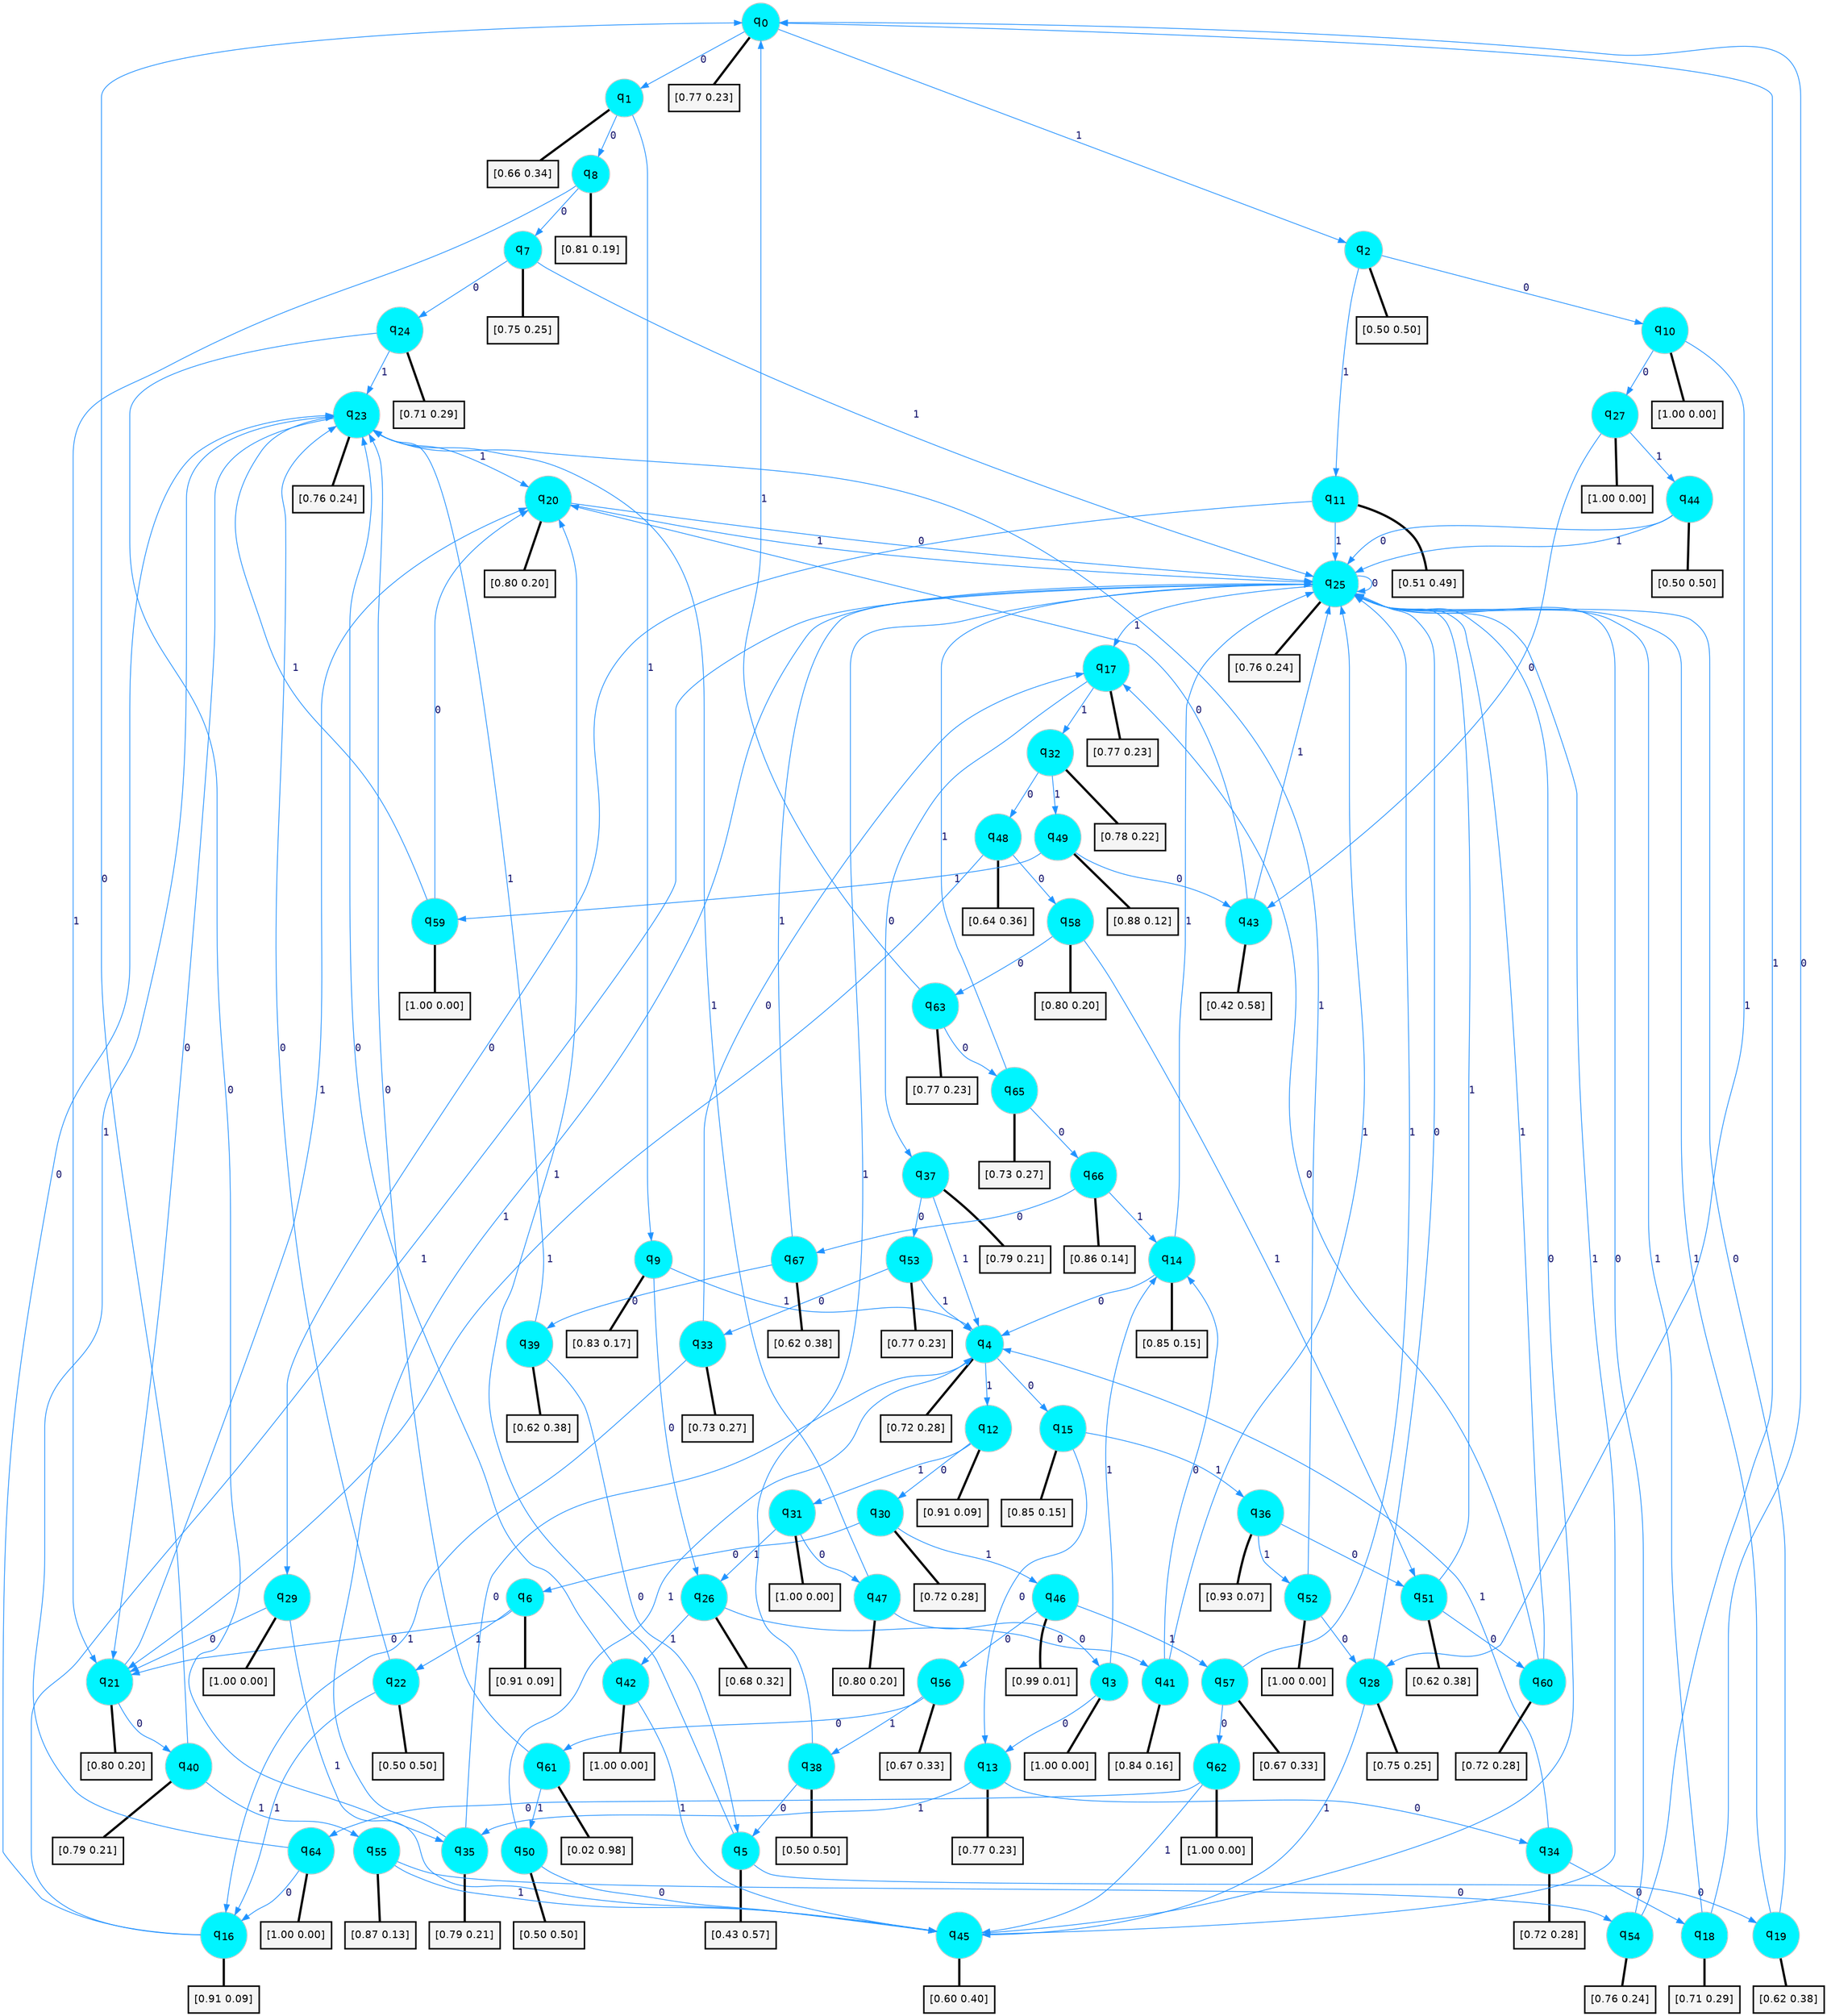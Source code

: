 digraph G {
graph [
bgcolor=transparent, dpi=300, rankdir=TD, size="40,25"];
node [
color=gray, fillcolor=turquoise1, fontcolor=black, fontname=Helvetica, fontsize=16, fontweight=bold, shape=circle, style=filled];
edge [
arrowsize=1, color=dodgerblue1, fontcolor=midnightblue, fontname=courier, fontweight=bold, penwidth=1, style=solid, weight=20];
0[label=<q<SUB>0</SUB>>];
1[label=<q<SUB>1</SUB>>];
2[label=<q<SUB>2</SUB>>];
3[label=<q<SUB>3</SUB>>];
4[label=<q<SUB>4</SUB>>];
5[label=<q<SUB>5</SUB>>];
6[label=<q<SUB>6</SUB>>];
7[label=<q<SUB>7</SUB>>];
8[label=<q<SUB>8</SUB>>];
9[label=<q<SUB>9</SUB>>];
10[label=<q<SUB>10</SUB>>];
11[label=<q<SUB>11</SUB>>];
12[label=<q<SUB>12</SUB>>];
13[label=<q<SUB>13</SUB>>];
14[label=<q<SUB>14</SUB>>];
15[label=<q<SUB>15</SUB>>];
16[label=<q<SUB>16</SUB>>];
17[label=<q<SUB>17</SUB>>];
18[label=<q<SUB>18</SUB>>];
19[label=<q<SUB>19</SUB>>];
20[label=<q<SUB>20</SUB>>];
21[label=<q<SUB>21</SUB>>];
22[label=<q<SUB>22</SUB>>];
23[label=<q<SUB>23</SUB>>];
24[label=<q<SUB>24</SUB>>];
25[label=<q<SUB>25</SUB>>];
26[label=<q<SUB>26</SUB>>];
27[label=<q<SUB>27</SUB>>];
28[label=<q<SUB>28</SUB>>];
29[label=<q<SUB>29</SUB>>];
30[label=<q<SUB>30</SUB>>];
31[label=<q<SUB>31</SUB>>];
32[label=<q<SUB>32</SUB>>];
33[label=<q<SUB>33</SUB>>];
34[label=<q<SUB>34</SUB>>];
35[label=<q<SUB>35</SUB>>];
36[label=<q<SUB>36</SUB>>];
37[label=<q<SUB>37</SUB>>];
38[label=<q<SUB>38</SUB>>];
39[label=<q<SUB>39</SUB>>];
40[label=<q<SUB>40</SUB>>];
41[label=<q<SUB>41</SUB>>];
42[label=<q<SUB>42</SUB>>];
43[label=<q<SUB>43</SUB>>];
44[label=<q<SUB>44</SUB>>];
45[label=<q<SUB>45</SUB>>];
46[label=<q<SUB>46</SUB>>];
47[label=<q<SUB>47</SUB>>];
48[label=<q<SUB>48</SUB>>];
49[label=<q<SUB>49</SUB>>];
50[label=<q<SUB>50</SUB>>];
51[label=<q<SUB>51</SUB>>];
52[label=<q<SUB>52</SUB>>];
53[label=<q<SUB>53</SUB>>];
54[label=<q<SUB>54</SUB>>];
55[label=<q<SUB>55</SUB>>];
56[label=<q<SUB>56</SUB>>];
57[label=<q<SUB>57</SUB>>];
58[label=<q<SUB>58</SUB>>];
59[label=<q<SUB>59</SUB>>];
60[label=<q<SUB>60</SUB>>];
61[label=<q<SUB>61</SUB>>];
62[label=<q<SUB>62</SUB>>];
63[label=<q<SUB>63</SUB>>];
64[label=<q<SUB>64</SUB>>];
65[label=<q<SUB>65</SUB>>];
66[label=<q<SUB>66</SUB>>];
67[label=<q<SUB>67</SUB>>];
68[label="[0.77 0.23]", shape=box,fontcolor=black, fontname=Helvetica, fontsize=14, penwidth=2, fillcolor=whitesmoke,color=black];
69[label="[0.66 0.34]", shape=box,fontcolor=black, fontname=Helvetica, fontsize=14, penwidth=2, fillcolor=whitesmoke,color=black];
70[label="[0.50 0.50]", shape=box,fontcolor=black, fontname=Helvetica, fontsize=14, penwidth=2, fillcolor=whitesmoke,color=black];
71[label="[1.00 0.00]", shape=box,fontcolor=black, fontname=Helvetica, fontsize=14, penwidth=2, fillcolor=whitesmoke,color=black];
72[label="[0.72 0.28]", shape=box,fontcolor=black, fontname=Helvetica, fontsize=14, penwidth=2, fillcolor=whitesmoke,color=black];
73[label="[0.43 0.57]", shape=box,fontcolor=black, fontname=Helvetica, fontsize=14, penwidth=2, fillcolor=whitesmoke,color=black];
74[label="[0.91 0.09]", shape=box,fontcolor=black, fontname=Helvetica, fontsize=14, penwidth=2, fillcolor=whitesmoke,color=black];
75[label="[0.75 0.25]", shape=box,fontcolor=black, fontname=Helvetica, fontsize=14, penwidth=2, fillcolor=whitesmoke,color=black];
76[label="[0.81 0.19]", shape=box,fontcolor=black, fontname=Helvetica, fontsize=14, penwidth=2, fillcolor=whitesmoke,color=black];
77[label="[0.83 0.17]", shape=box,fontcolor=black, fontname=Helvetica, fontsize=14, penwidth=2, fillcolor=whitesmoke,color=black];
78[label="[1.00 0.00]", shape=box,fontcolor=black, fontname=Helvetica, fontsize=14, penwidth=2, fillcolor=whitesmoke,color=black];
79[label="[0.51 0.49]", shape=box,fontcolor=black, fontname=Helvetica, fontsize=14, penwidth=2, fillcolor=whitesmoke,color=black];
80[label="[0.91 0.09]", shape=box,fontcolor=black, fontname=Helvetica, fontsize=14, penwidth=2, fillcolor=whitesmoke,color=black];
81[label="[0.77 0.23]", shape=box,fontcolor=black, fontname=Helvetica, fontsize=14, penwidth=2, fillcolor=whitesmoke,color=black];
82[label="[0.85 0.15]", shape=box,fontcolor=black, fontname=Helvetica, fontsize=14, penwidth=2, fillcolor=whitesmoke,color=black];
83[label="[0.85 0.15]", shape=box,fontcolor=black, fontname=Helvetica, fontsize=14, penwidth=2, fillcolor=whitesmoke,color=black];
84[label="[0.91 0.09]", shape=box,fontcolor=black, fontname=Helvetica, fontsize=14, penwidth=2, fillcolor=whitesmoke,color=black];
85[label="[0.77 0.23]", shape=box,fontcolor=black, fontname=Helvetica, fontsize=14, penwidth=2, fillcolor=whitesmoke,color=black];
86[label="[0.71 0.29]", shape=box,fontcolor=black, fontname=Helvetica, fontsize=14, penwidth=2, fillcolor=whitesmoke,color=black];
87[label="[0.62 0.38]", shape=box,fontcolor=black, fontname=Helvetica, fontsize=14, penwidth=2, fillcolor=whitesmoke,color=black];
88[label="[0.80 0.20]", shape=box,fontcolor=black, fontname=Helvetica, fontsize=14, penwidth=2, fillcolor=whitesmoke,color=black];
89[label="[0.80 0.20]", shape=box,fontcolor=black, fontname=Helvetica, fontsize=14, penwidth=2, fillcolor=whitesmoke,color=black];
90[label="[0.50 0.50]", shape=box,fontcolor=black, fontname=Helvetica, fontsize=14, penwidth=2, fillcolor=whitesmoke,color=black];
91[label="[0.76 0.24]", shape=box,fontcolor=black, fontname=Helvetica, fontsize=14, penwidth=2, fillcolor=whitesmoke,color=black];
92[label="[0.71 0.29]", shape=box,fontcolor=black, fontname=Helvetica, fontsize=14, penwidth=2, fillcolor=whitesmoke,color=black];
93[label="[0.76 0.24]", shape=box,fontcolor=black, fontname=Helvetica, fontsize=14, penwidth=2, fillcolor=whitesmoke,color=black];
94[label="[0.68 0.32]", shape=box,fontcolor=black, fontname=Helvetica, fontsize=14, penwidth=2, fillcolor=whitesmoke,color=black];
95[label="[1.00 0.00]", shape=box,fontcolor=black, fontname=Helvetica, fontsize=14, penwidth=2, fillcolor=whitesmoke,color=black];
96[label="[0.75 0.25]", shape=box,fontcolor=black, fontname=Helvetica, fontsize=14, penwidth=2, fillcolor=whitesmoke,color=black];
97[label="[1.00 0.00]", shape=box,fontcolor=black, fontname=Helvetica, fontsize=14, penwidth=2, fillcolor=whitesmoke,color=black];
98[label="[0.72 0.28]", shape=box,fontcolor=black, fontname=Helvetica, fontsize=14, penwidth=2, fillcolor=whitesmoke,color=black];
99[label="[1.00 0.00]", shape=box,fontcolor=black, fontname=Helvetica, fontsize=14, penwidth=2, fillcolor=whitesmoke,color=black];
100[label="[0.78 0.22]", shape=box,fontcolor=black, fontname=Helvetica, fontsize=14, penwidth=2, fillcolor=whitesmoke,color=black];
101[label="[0.73 0.27]", shape=box,fontcolor=black, fontname=Helvetica, fontsize=14, penwidth=2, fillcolor=whitesmoke,color=black];
102[label="[0.72 0.28]", shape=box,fontcolor=black, fontname=Helvetica, fontsize=14, penwidth=2, fillcolor=whitesmoke,color=black];
103[label="[0.79 0.21]", shape=box,fontcolor=black, fontname=Helvetica, fontsize=14, penwidth=2, fillcolor=whitesmoke,color=black];
104[label="[0.93 0.07]", shape=box,fontcolor=black, fontname=Helvetica, fontsize=14, penwidth=2, fillcolor=whitesmoke,color=black];
105[label="[0.79 0.21]", shape=box,fontcolor=black, fontname=Helvetica, fontsize=14, penwidth=2, fillcolor=whitesmoke,color=black];
106[label="[0.50 0.50]", shape=box,fontcolor=black, fontname=Helvetica, fontsize=14, penwidth=2, fillcolor=whitesmoke,color=black];
107[label="[0.62 0.38]", shape=box,fontcolor=black, fontname=Helvetica, fontsize=14, penwidth=2, fillcolor=whitesmoke,color=black];
108[label="[0.79 0.21]", shape=box,fontcolor=black, fontname=Helvetica, fontsize=14, penwidth=2, fillcolor=whitesmoke,color=black];
109[label="[0.84 0.16]", shape=box,fontcolor=black, fontname=Helvetica, fontsize=14, penwidth=2, fillcolor=whitesmoke,color=black];
110[label="[1.00 0.00]", shape=box,fontcolor=black, fontname=Helvetica, fontsize=14, penwidth=2, fillcolor=whitesmoke,color=black];
111[label="[0.42 0.58]", shape=box,fontcolor=black, fontname=Helvetica, fontsize=14, penwidth=2, fillcolor=whitesmoke,color=black];
112[label="[0.50 0.50]", shape=box,fontcolor=black, fontname=Helvetica, fontsize=14, penwidth=2, fillcolor=whitesmoke,color=black];
113[label="[0.60 0.40]", shape=box,fontcolor=black, fontname=Helvetica, fontsize=14, penwidth=2, fillcolor=whitesmoke,color=black];
114[label="[0.99 0.01]", shape=box,fontcolor=black, fontname=Helvetica, fontsize=14, penwidth=2, fillcolor=whitesmoke,color=black];
115[label="[0.80 0.20]", shape=box,fontcolor=black, fontname=Helvetica, fontsize=14, penwidth=2, fillcolor=whitesmoke,color=black];
116[label="[0.64 0.36]", shape=box,fontcolor=black, fontname=Helvetica, fontsize=14, penwidth=2, fillcolor=whitesmoke,color=black];
117[label="[0.88 0.12]", shape=box,fontcolor=black, fontname=Helvetica, fontsize=14, penwidth=2, fillcolor=whitesmoke,color=black];
118[label="[0.50 0.50]", shape=box,fontcolor=black, fontname=Helvetica, fontsize=14, penwidth=2, fillcolor=whitesmoke,color=black];
119[label="[0.62 0.38]", shape=box,fontcolor=black, fontname=Helvetica, fontsize=14, penwidth=2, fillcolor=whitesmoke,color=black];
120[label="[1.00 0.00]", shape=box,fontcolor=black, fontname=Helvetica, fontsize=14, penwidth=2, fillcolor=whitesmoke,color=black];
121[label="[0.77 0.23]", shape=box,fontcolor=black, fontname=Helvetica, fontsize=14, penwidth=2, fillcolor=whitesmoke,color=black];
122[label="[0.76 0.24]", shape=box,fontcolor=black, fontname=Helvetica, fontsize=14, penwidth=2, fillcolor=whitesmoke,color=black];
123[label="[0.87 0.13]", shape=box,fontcolor=black, fontname=Helvetica, fontsize=14, penwidth=2, fillcolor=whitesmoke,color=black];
124[label="[0.67 0.33]", shape=box,fontcolor=black, fontname=Helvetica, fontsize=14, penwidth=2, fillcolor=whitesmoke,color=black];
125[label="[0.67 0.33]", shape=box,fontcolor=black, fontname=Helvetica, fontsize=14, penwidth=2, fillcolor=whitesmoke,color=black];
126[label="[0.80 0.20]", shape=box,fontcolor=black, fontname=Helvetica, fontsize=14, penwidth=2, fillcolor=whitesmoke,color=black];
127[label="[1.00 0.00]", shape=box,fontcolor=black, fontname=Helvetica, fontsize=14, penwidth=2, fillcolor=whitesmoke,color=black];
128[label="[0.72 0.28]", shape=box,fontcolor=black, fontname=Helvetica, fontsize=14, penwidth=2, fillcolor=whitesmoke,color=black];
129[label="[0.02 0.98]", shape=box,fontcolor=black, fontname=Helvetica, fontsize=14, penwidth=2, fillcolor=whitesmoke,color=black];
130[label="[1.00 0.00]", shape=box,fontcolor=black, fontname=Helvetica, fontsize=14, penwidth=2, fillcolor=whitesmoke,color=black];
131[label="[0.77 0.23]", shape=box,fontcolor=black, fontname=Helvetica, fontsize=14, penwidth=2, fillcolor=whitesmoke,color=black];
132[label="[1.00 0.00]", shape=box,fontcolor=black, fontname=Helvetica, fontsize=14, penwidth=2, fillcolor=whitesmoke,color=black];
133[label="[0.73 0.27]", shape=box,fontcolor=black, fontname=Helvetica, fontsize=14, penwidth=2, fillcolor=whitesmoke,color=black];
134[label="[0.86 0.14]", shape=box,fontcolor=black, fontname=Helvetica, fontsize=14, penwidth=2, fillcolor=whitesmoke,color=black];
135[label="[0.62 0.38]", shape=box,fontcolor=black, fontname=Helvetica, fontsize=14, penwidth=2, fillcolor=whitesmoke,color=black];
0->1 [label=0];
0->2 [label=1];
0->68 [arrowhead=none, penwidth=3,color=black];
1->8 [label=0];
1->9 [label=1];
1->69 [arrowhead=none, penwidth=3,color=black];
2->10 [label=0];
2->11 [label=1];
2->70 [arrowhead=none, penwidth=3,color=black];
3->13 [label=0];
3->14 [label=1];
3->71 [arrowhead=none, penwidth=3,color=black];
4->15 [label=0];
4->12 [label=1];
4->72 [arrowhead=none, penwidth=3,color=black];
5->19 [label=0];
5->20 [label=1];
5->73 [arrowhead=none, penwidth=3,color=black];
6->21 [label=0];
6->22 [label=1];
6->74 [arrowhead=none, penwidth=3,color=black];
7->24 [label=0];
7->25 [label=1];
7->75 [arrowhead=none, penwidth=3,color=black];
8->7 [label=0];
8->21 [label=1];
8->76 [arrowhead=none, penwidth=3,color=black];
9->26 [label=0];
9->4 [label=1];
9->77 [arrowhead=none, penwidth=3,color=black];
10->27 [label=0];
10->28 [label=1];
10->78 [arrowhead=none, penwidth=3,color=black];
11->29 [label=0];
11->25 [label=1];
11->79 [arrowhead=none, penwidth=3,color=black];
12->30 [label=0];
12->31 [label=1];
12->80 [arrowhead=none, penwidth=3,color=black];
13->34 [label=0];
13->35 [label=1];
13->81 [arrowhead=none, penwidth=3,color=black];
14->4 [label=0];
14->25 [label=1];
14->82 [arrowhead=none, penwidth=3,color=black];
15->13 [label=0];
15->36 [label=1];
15->83 [arrowhead=none, penwidth=3,color=black];
16->23 [label=0];
16->25 [label=1];
16->84 [arrowhead=none, penwidth=3,color=black];
17->37 [label=0];
17->32 [label=1];
17->85 [arrowhead=none, penwidth=3,color=black];
18->0 [label=0];
18->25 [label=1];
18->86 [arrowhead=none, penwidth=3,color=black];
19->25 [label=0];
19->25 [label=1];
19->87 [arrowhead=none, penwidth=3,color=black];
20->25 [label=0];
20->25 [label=1];
20->88 [arrowhead=none, penwidth=3,color=black];
21->40 [label=0];
21->20 [label=1];
21->89 [arrowhead=none, penwidth=3,color=black];
22->23 [label=0];
22->16 [label=1];
22->90 [arrowhead=none, penwidth=3,color=black];
23->21 [label=0];
23->20 [label=1];
23->91 [arrowhead=none, penwidth=3,color=black];
24->35 [label=0];
24->23 [label=1];
24->92 [arrowhead=none, penwidth=3,color=black];
25->25 [label=0];
25->17 [label=1];
25->93 [arrowhead=none, penwidth=3,color=black];
26->41 [label=0];
26->42 [label=1];
26->94 [arrowhead=none, penwidth=3,color=black];
27->43 [label=0];
27->44 [label=1];
27->95 [arrowhead=none, penwidth=3,color=black];
28->25 [label=0];
28->45 [label=1];
28->96 [arrowhead=none, penwidth=3,color=black];
29->21 [label=0];
29->45 [label=1];
29->97 [arrowhead=none, penwidth=3,color=black];
30->6 [label=0];
30->46 [label=1];
30->98 [arrowhead=none, penwidth=3,color=black];
31->47 [label=0];
31->26 [label=1];
31->99 [arrowhead=none, penwidth=3,color=black];
32->48 [label=0];
32->49 [label=1];
32->100 [arrowhead=none, penwidth=3,color=black];
33->17 [label=0];
33->16 [label=1];
33->101 [arrowhead=none, penwidth=3,color=black];
34->18 [label=0];
34->4 [label=1];
34->102 [arrowhead=none, penwidth=3,color=black];
35->4 [label=0];
35->25 [label=1];
35->103 [arrowhead=none, penwidth=3,color=black];
36->51 [label=0];
36->52 [label=1];
36->104 [arrowhead=none, penwidth=3,color=black];
37->53 [label=0];
37->4 [label=1];
37->105 [arrowhead=none, penwidth=3,color=black];
38->5 [label=0];
38->25 [label=1];
38->106 [arrowhead=none, penwidth=3,color=black];
39->5 [label=0];
39->23 [label=1];
39->107 [arrowhead=none, penwidth=3,color=black];
40->0 [label=0];
40->55 [label=1];
40->108 [arrowhead=none, penwidth=3,color=black];
41->14 [label=0];
41->25 [label=1];
41->109 [arrowhead=none, penwidth=3,color=black];
42->23 [label=0];
42->45 [label=1];
42->110 [arrowhead=none, penwidth=3,color=black];
43->20 [label=0];
43->25 [label=1];
43->111 [arrowhead=none, penwidth=3,color=black];
44->25 [label=0];
44->25 [label=1];
44->112 [arrowhead=none, penwidth=3,color=black];
45->25 [label=0];
45->25 [label=1];
45->113 [arrowhead=none, penwidth=3,color=black];
46->56 [label=0];
46->57 [label=1];
46->114 [arrowhead=none, penwidth=3,color=black];
47->3 [label=0];
47->23 [label=1];
47->115 [arrowhead=none, penwidth=3,color=black];
48->58 [label=0];
48->21 [label=1];
48->116 [arrowhead=none, penwidth=3,color=black];
49->43 [label=0];
49->59 [label=1];
49->117 [arrowhead=none, penwidth=3,color=black];
50->45 [label=0];
50->4 [label=1];
50->118 [arrowhead=none, penwidth=3,color=black];
51->60 [label=0];
51->25 [label=1];
51->119 [arrowhead=none, penwidth=3,color=black];
52->28 [label=0];
52->23 [label=1];
52->120 [arrowhead=none, penwidth=3,color=black];
53->33 [label=0];
53->4 [label=1];
53->121 [arrowhead=none, penwidth=3,color=black];
54->25 [label=0];
54->0 [label=1];
54->122 [arrowhead=none, penwidth=3,color=black];
55->54 [label=0];
55->45 [label=1];
55->123 [arrowhead=none, penwidth=3,color=black];
56->61 [label=0];
56->38 [label=1];
56->124 [arrowhead=none, penwidth=3,color=black];
57->62 [label=0];
57->25 [label=1];
57->125 [arrowhead=none, penwidth=3,color=black];
58->63 [label=0];
58->51 [label=1];
58->126 [arrowhead=none, penwidth=3,color=black];
59->20 [label=0];
59->23 [label=1];
59->127 [arrowhead=none, penwidth=3,color=black];
60->17 [label=0];
60->25 [label=1];
60->128 [arrowhead=none, penwidth=3,color=black];
61->23 [label=0];
61->50 [label=1];
61->129 [arrowhead=none, penwidth=3,color=black];
62->64 [label=0];
62->45 [label=1];
62->130 [arrowhead=none, penwidth=3,color=black];
63->65 [label=0];
63->0 [label=1];
63->131 [arrowhead=none, penwidth=3,color=black];
64->16 [label=0];
64->23 [label=1];
64->132 [arrowhead=none, penwidth=3,color=black];
65->66 [label=0];
65->25 [label=1];
65->133 [arrowhead=none, penwidth=3,color=black];
66->67 [label=0];
66->14 [label=1];
66->134 [arrowhead=none, penwidth=3,color=black];
67->39 [label=0];
67->25 [label=1];
67->135 [arrowhead=none, penwidth=3,color=black];
}
